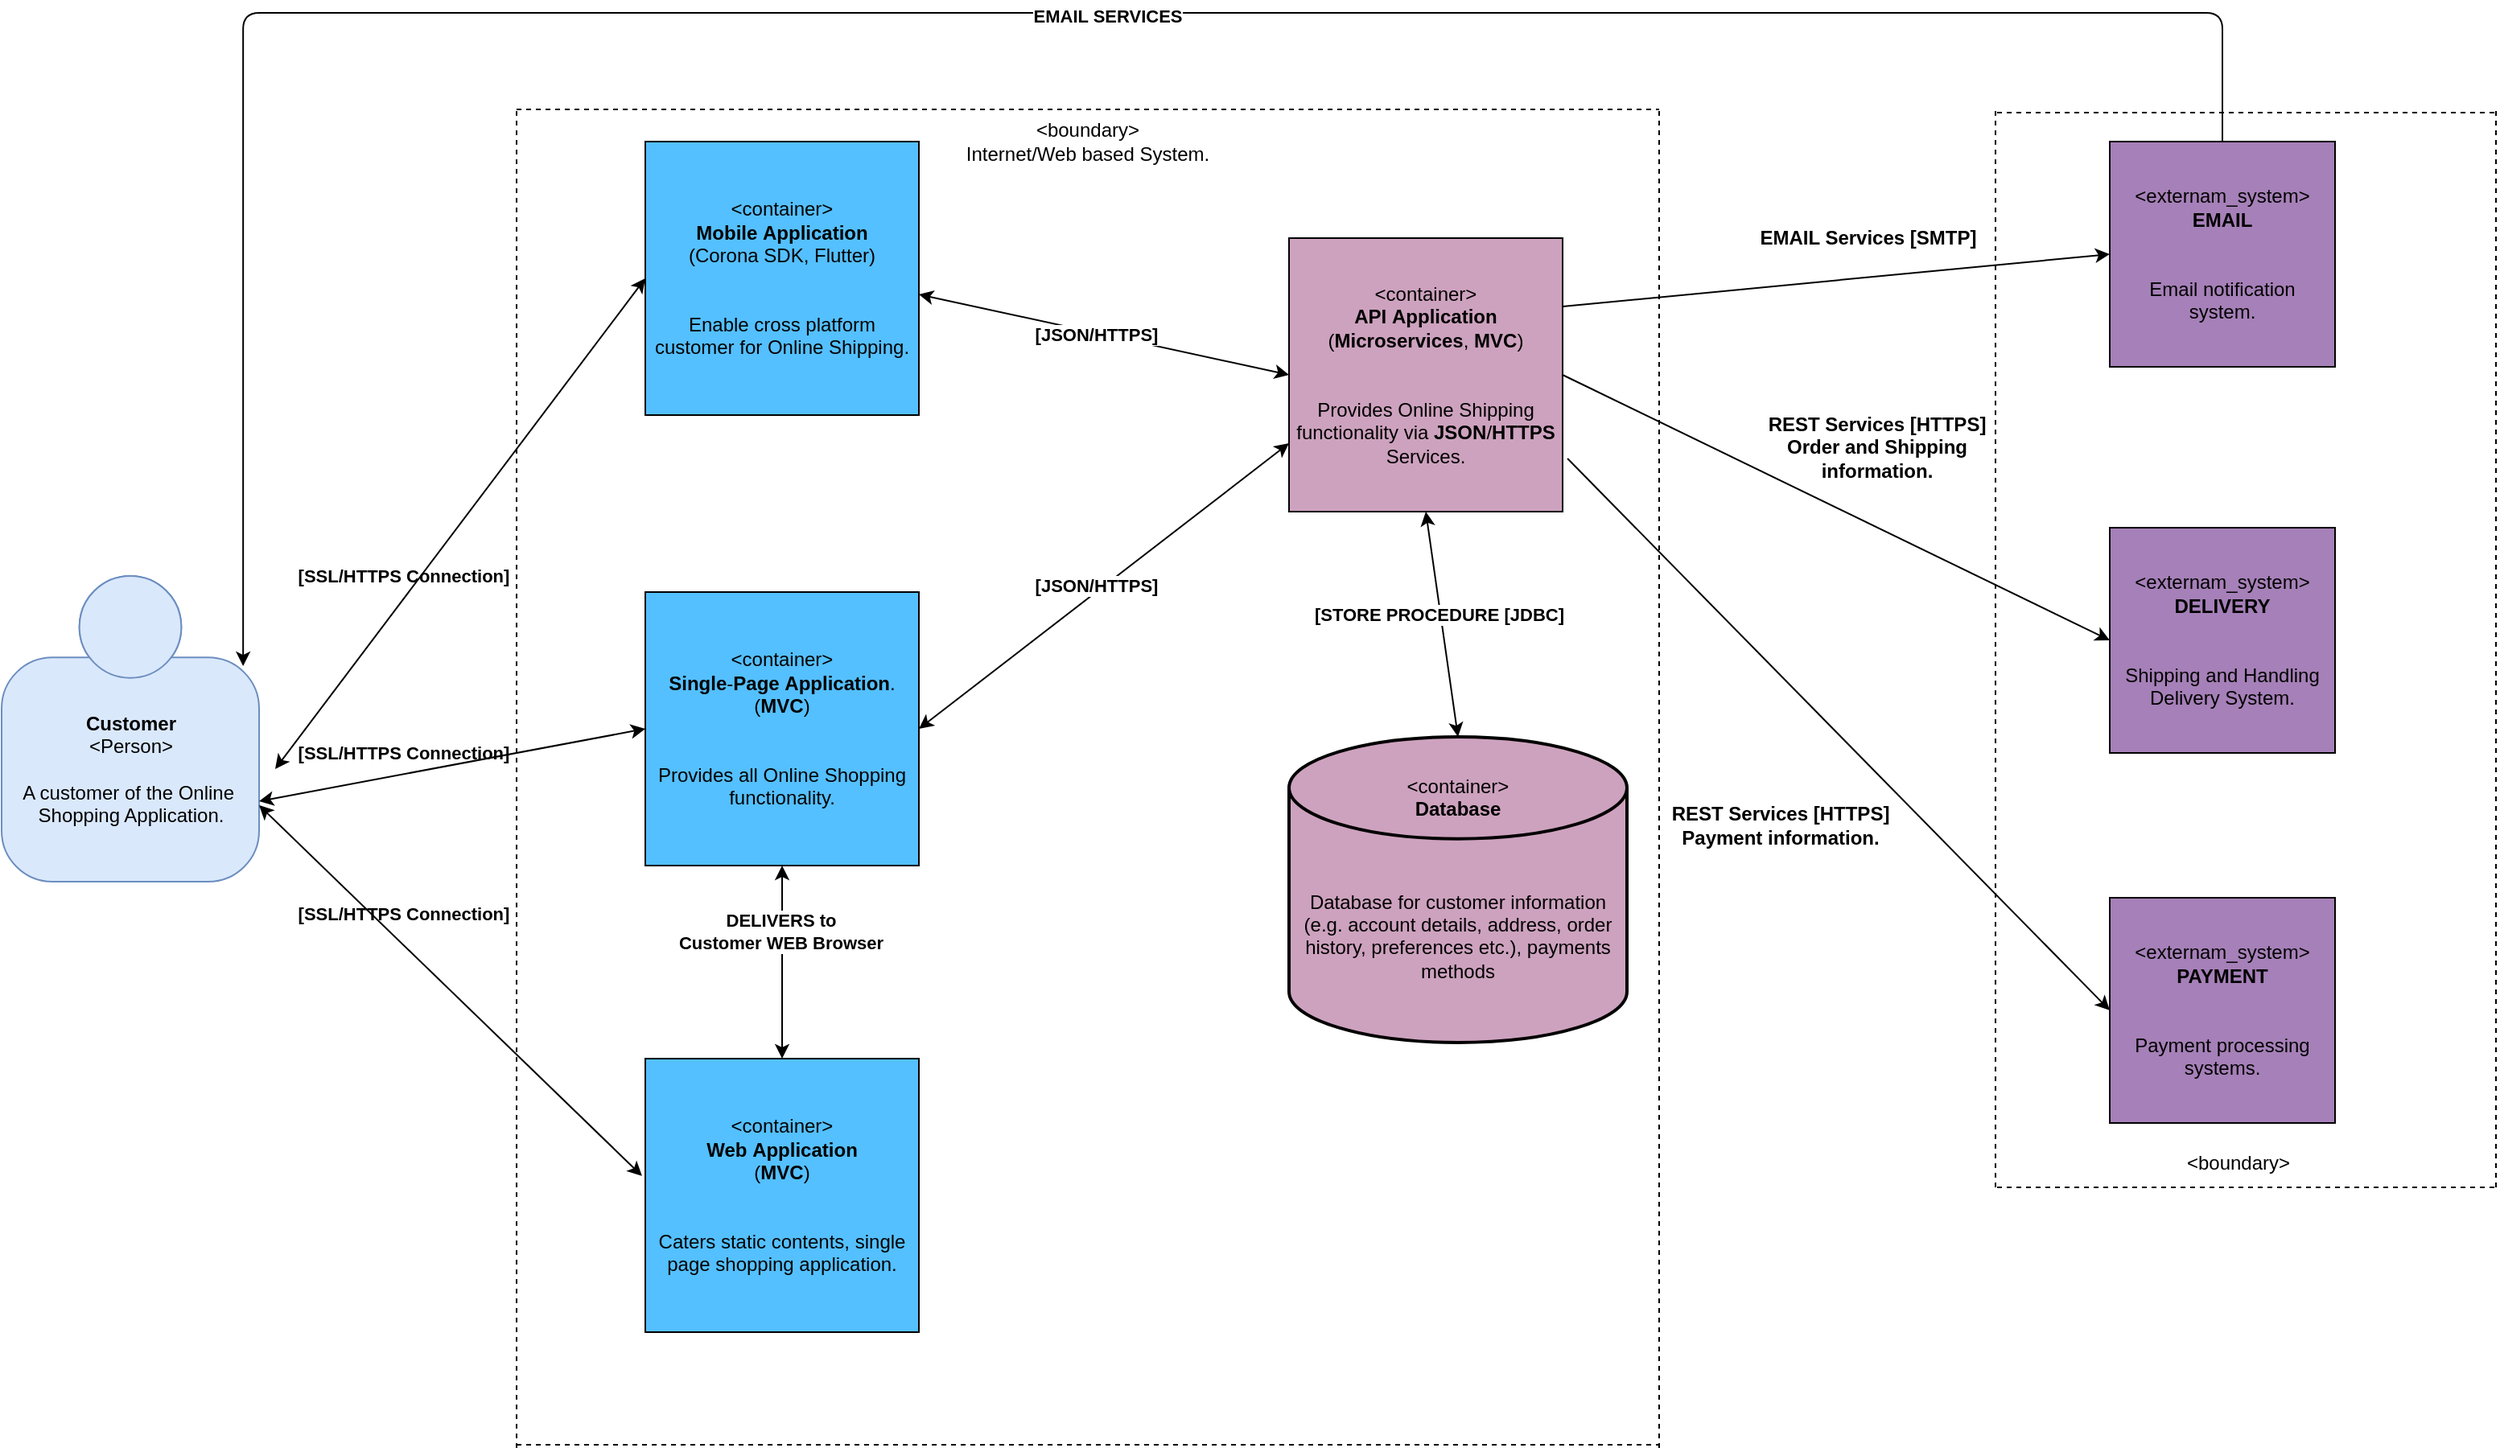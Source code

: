 <mxfile version="12.9.11" type="github">
  <diagram id="ya9JxQTmI9gUbMEc43uu" name="Page-1">
    <mxGraphModel dx="2493" dy="1848" grid="1" gridSize="10" guides="1" tooltips="1" connect="1" arrows="1" fold="1" page="1" pageScale="1" pageWidth="827" pageHeight="1169" math="0" shadow="0">
      <root>
        <mxCell id="0" />
        <mxCell id="1" parent="0" />
        <mxCell id="LUaGuVtECoRtNskbtan6-1" value="&lt;b&gt;Customer&lt;/b&gt;&lt;div&gt;&amp;lt;Person&amp;gt;&lt;/div&gt;&lt;br&gt;&lt;div&gt;A customer of the Online&amp;nbsp;&lt;/div&gt;&lt;div&gt;Shopping Application.&lt;/div&gt;" style="html=1;dashed=0;whitespace=wrap;fillColor=#DAE8FC;strokeColor=#6C8EBF;shape=mxgraph.c4.person;align=center;points=[[0.5,0,0],[1,0.5,0],[1,0.75,0],[0.75,1,0],[0.5,1,0],[0.25,1,0],[0,0.75,0],[0,0.5,0]];" parent="1" vertex="1">
          <mxGeometry x="-800" y="300" width="160" height="190" as="geometry" />
        </mxCell>
        <mxCell id="LUaGuVtECoRtNskbtan6-2" value="&amp;lt;externam_system&amp;gt;&lt;br&gt;&lt;b&gt;EMAIL&lt;/b&gt;&lt;br&gt;&lt;br&gt;&lt;br&gt;Email notification &lt;br&gt;system." style="whiteSpace=wrap;html=1;aspect=fixed;fillColor=#A680B8;" parent="1" vertex="1">
          <mxGeometry x="510" y="30" width="140" height="140" as="geometry" />
        </mxCell>
        <mxCell id="LUaGuVtECoRtNskbtan6-5" value="&amp;lt;externam_system&amp;gt;&lt;br&gt;&lt;b&gt;DELIVERY&lt;/b&gt;&lt;br&gt;&lt;br&gt;&lt;br&gt;Shipping and Handling Delivery System." style="whiteSpace=wrap;html=1;aspect=fixed;fillColor=#A680B8;" parent="1" vertex="1">
          <mxGeometry x="510" y="270" width="140" height="140" as="geometry" />
        </mxCell>
        <mxCell id="LUaGuVtECoRtNskbtan6-6" value="&amp;lt;externam_system&amp;gt;&lt;br&gt;&lt;b&gt;PAYMENT&lt;/b&gt;&lt;br&gt;&lt;br&gt;&lt;br&gt;Payment processing systems." style="whiteSpace=wrap;html=1;aspect=fixed;fillColor=#A680B8;" parent="1" vertex="1">
          <mxGeometry x="510" y="500" width="140" height="140" as="geometry" />
        </mxCell>
        <mxCell id="LUaGuVtECoRtNskbtan6-8" value="&amp;lt;container&amp;gt;&lt;br&gt;&lt;b&gt;Web&lt;/b&gt; &lt;b&gt;Application&lt;/b&gt;&lt;br&gt;(&lt;b&gt;MVC&lt;/b&gt;)&lt;br&gt;&lt;br&gt;&lt;br&gt;Caters static contents, single page shopping application." style="whiteSpace=wrap;html=1;aspect=fixed;fillColor=#54C0FF;" parent="1" vertex="1">
          <mxGeometry x="-400" y="600" width="170" height="170" as="geometry" />
        </mxCell>
        <mxCell id="LUaGuVtECoRtNskbtan6-9" value="&amp;lt;container&amp;gt;&lt;br&gt;&lt;b&gt;Single&lt;/b&gt;-&lt;b&gt;Page&lt;/b&gt; &lt;b&gt;Application&lt;/b&gt;.&lt;br&gt;(&lt;b&gt;MVC&lt;/b&gt;)&lt;br&gt;&lt;br&gt;&lt;br&gt;Provides all Online Shopping functionality." style="whiteSpace=wrap;html=1;aspect=fixed;fillColor=#54C0FF;" parent="1" vertex="1">
          <mxGeometry x="-400" y="310" width="170" height="170" as="geometry" />
        </mxCell>
        <mxCell id="LUaGuVtECoRtNskbtan6-10" value="&amp;lt;container&amp;gt;&lt;br&gt;&lt;b&gt;Mobile&lt;/b&gt; &lt;b&gt;Application&lt;/b&gt;&lt;br&gt;(Corona SDK, Flutter)&lt;br&gt;&lt;br&gt;&lt;br&gt;Enable cross platform customer for Online Shipping." style="whiteSpace=wrap;html=1;aspect=fixed;fillColor=#54C0FF;" parent="1" vertex="1">
          <mxGeometry x="-400" y="30" width="170" height="170" as="geometry" />
        </mxCell>
        <mxCell id="LUaGuVtECoRtNskbtan6-11" value="&amp;lt;container&amp;gt;&lt;br&gt;&lt;b&gt;Database&lt;/b&gt;&lt;br&gt;&lt;br&gt;&lt;br&gt;&lt;br&gt;Database for customer information (e.g. account details, address, order history, preferences etc.), payments methods&lt;br&gt;&lt;br&gt;" style="strokeWidth=2;html=1;shape=mxgraph.flowchart.database;whiteSpace=wrap;fillColor=#CDA2BE;" parent="1" vertex="1">
          <mxGeometry y="400" width="210" height="190" as="geometry" />
        </mxCell>
        <mxCell id="LUaGuVtECoRtNskbtan6-13" value="&amp;lt;container&amp;gt;&lt;br&gt;&lt;b&gt;API&lt;/b&gt; &lt;b&gt;Application&lt;/b&gt;&lt;br&gt;(&lt;b&gt;Microservices&lt;/b&gt;, &lt;b&gt;MVC&lt;/b&gt;)&lt;br&gt;&lt;br&gt;&lt;br&gt;Provides Online Shipping functionality via &lt;b&gt;JSON&lt;/b&gt;/&lt;b&gt;HTTPS&lt;/b&gt; Services." style="whiteSpace=wrap;html=1;aspect=fixed;fillColor=#CDA2BE;" parent="1" vertex="1">
          <mxGeometry y="90" width="170" height="170" as="geometry" />
        </mxCell>
        <mxCell id="LUaGuVtECoRtNskbtan6-14" value="" style="endArrow=none;dashed=1;html=1;" parent="1" edge="1">
          <mxGeometry width="50" height="50" relative="1" as="geometry">
            <mxPoint x="439" y="680" as="sourcePoint" />
            <mxPoint x="439" y="10" as="targetPoint" />
          </mxGeometry>
        </mxCell>
        <mxCell id="LUaGuVtECoRtNskbtan6-15" value="" style="endArrow=none;dashed=1;html=1;" parent="1" edge="1">
          <mxGeometry width="50" height="50" relative="1" as="geometry">
            <mxPoint x="440" y="12" as="sourcePoint" />
            <mxPoint x="750" y="12" as="targetPoint" />
          </mxGeometry>
        </mxCell>
        <mxCell id="LUaGuVtECoRtNskbtan6-16" value="" style="endArrow=none;dashed=1;html=1;" parent="1" edge="1">
          <mxGeometry width="50" height="50" relative="1" as="geometry">
            <mxPoint x="750" y="680" as="sourcePoint" />
            <mxPoint x="750" y="10" as="targetPoint" />
          </mxGeometry>
        </mxCell>
        <mxCell id="LUaGuVtECoRtNskbtan6-17" value="" style="endArrow=none;dashed=1;html=1;" parent="1" edge="1">
          <mxGeometry width="50" height="50" relative="1" as="geometry">
            <mxPoint x="440" y="680" as="sourcePoint" />
            <mxPoint x="750" y="680" as="targetPoint" />
          </mxGeometry>
        </mxCell>
        <mxCell id="LUaGuVtECoRtNskbtan6-18" value="&amp;lt;boundary&amp;gt;" style="text;html=1;strokeColor=none;fillColor=none;align=center;verticalAlign=middle;whiteSpace=wrap;rounded=0;rotation=0;" parent="1" vertex="1">
          <mxGeometry x="540" y="650" width="100" height="30" as="geometry" />
        </mxCell>
        <mxCell id="LUaGuVtECoRtNskbtan6-19" value="" style="endArrow=none;dashed=1;html=1;" parent="1" edge="1">
          <mxGeometry width="50" height="50" relative="1" as="geometry">
            <mxPoint x="-480" y="842" as="sourcePoint" />
            <mxPoint x="-480" y="10" as="targetPoint" />
          </mxGeometry>
        </mxCell>
        <mxCell id="LUaGuVtECoRtNskbtan6-20" value="" style="endArrow=none;dashed=1;html=1;" parent="1" edge="1">
          <mxGeometry width="50" height="50" relative="1" as="geometry">
            <mxPoint x="230" y="842" as="sourcePoint" />
            <mxPoint x="230" y="10" as="targetPoint" />
          </mxGeometry>
        </mxCell>
        <mxCell id="LUaGuVtECoRtNskbtan6-21" value="" style="endArrow=none;dashed=1;html=1;" parent="1" edge="1">
          <mxGeometry width="50" height="50" relative="1" as="geometry">
            <mxPoint x="-480" y="840" as="sourcePoint" />
            <mxPoint x="230" y="840" as="targetPoint" />
          </mxGeometry>
        </mxCell>
        <mxCell id="LUaGuVtECoRtNskbtan6-22" value="" style="endArrow=none;dashed=1;html=1;" parent="1" edge="1">
          <mxGeometry width="50" height="50" relative="1" as="geometry">
            <mxPoint x="-480" y="10" as="sourcePoint" />
            <mxPoint x="230" y="10" as="targetPoint" />
          </mxGeometry>
        </mxCell>
        <mxCell id="LUaGuVtECoRtNskbtan6-23" value="&amp;lt;boundary&amp;gt;&lt;br&gt;Internet/Web based System." style="text;html=1;strokeColor=none;fillColor=none;align=center;verticalAlign=middle;whiteSpace=wrap;rounded=0;" parent="1" vertex="1">
          <mxGeometry x="-210" y="10" width="170" height="40" as="geometry" />
        </mxCell>
        <mxCell id="LUaGuVtECoRtNskbtan6-29" value="" style="endArrow=classic;startArrow=classic;html=1;exitX=1;exitY=0.75;exitDx=0;exitDy=0;exitPerimeter=0;entryX=-0.012;entryY=0.429;entryDx=0;entryDy=0;entryPerimeter=0;" parent="1" source="LUaGuVtECoRtNskbtan6-1" target="LUaGuVtECoRtNskbtan6-8" edge="1">
          <mxGeometry width="50" height="50" relative="1" as="geometry">
            <mxPoint x="-680" y="610" as="sourcePoint" />
            <mxPoint x="-630" y="560" as="targetPoint" />
          </mxGeometry>
        </mxCell>
        <mxCell id="LUaGuVtECoRtNskbtan6-30" value="" style="endArrow=classic;startArrow=classic;html=1;entryX=0;entryY=0.5;entryDx=0;entryDy=0;" parent="1" target="LUaGuVtECoRtNskbtan6-9" edge="1">
          <mxGeometry width="50" height="50" relative="1" as="geometry">
            <mxPoint x="-640" y="440" as="sourcePoint" />
            <mxPoint x="-570" y="400" as="targetPoint" />
          </mxGeometry>
        </mxCell>
        <mxCell id="LUaGuVtECoRtNskbtan6-31" value="" style="endArrow=classic;startArrow=classic;html=1;entryX=0;entryY=0.5;entryDx=0;entryDy=0;" parent="1" target="LUaGuVtECoRtNskbtan6-10" edge="1">
          <mxGeometry width="50" height="50" relative="1" as="geometry">
            <mxPoint x="-630" y="420" as="sourcePoint" />
            <mxPoint x="-410" y="130" as="targetPoint" />
          </mxGeometry>
        </mxCell>
        <mxCell id="LUaGuVtECoRtNskbtan6-36" value="&lt;meta charset=&quot;utf-8&quot;&gt;&lt;b style=&quot;font-family: Helvetica; font-size: 11px; font-style: normal; font-variant-ligatures: normal; font-variant-caps: normal; letter-spacing: normal; orphans: 2; text-align: center; text-indent: 0px; text-transform: none; widows: 2; word-spacing: 0px; -webkit-text-stroke-width: 0px; text-decoration-style: initial; text-decoration-color: initial;&quot;&gt;[SSL/HTTPS Connection]&lt;/b&gt;" style="text;html=1;strokeColor=none;fillColor=none;align=center;verticalAlign=middle;whiteSpace=wrap;rounded=0;" parent="1" vertex="1">
          <mxGeometry x="-620" y="290" width="140" height="20" as="geometry" />
        </mxCell>
        <mxCell id="LUaGuVtECoRtNskbtan6-37" value="" style="endArrow=classic;startArrow=classic;html=1;entryX=0;entryY=0.5;entryDx=0;entryDy=0;" parent="1" target="LUaGuVtECoRtNskbtan6-13" edge="1">
          <mxGeometry width="50" height="50" relative="1" as="geometry">
            <mxPoint x="-230" y="125" as="sourcePoint" />
            <mxPoint x="-180" y="75" as="targetPoint" />
          </mxGeometry>
        </mxCell>
        <mxCell id="LUaGuVtECoRtNskbtan6-39" value="&lt;b&gt;[JSON/HTTPS]&lt;/b&gt;" style="edgeLabel;html=1;align=center;verticalAlign=middle;resizable=0;points=[];rotation=0;" parent="LUaGuVtECoRtNskbtan6-37" vertex="1" connectable="0">
          <mxGeometry x="-0.217" relative="1" as="geometry">
            <mxPoint x="20.1" y="5.46" as="offset" />
          </mxGeometry>
        </mxCell>
        <mxCell id="LUaGuVtECoRtNskbtan6-38" value="" style="endArrow=classic;startArrow=classic;html=1;exitX=1;exitY=0.5;exitDx=0;exitDy=0;entryX=0;entryY=0.75;entryDx=0;entryDy=0;" parent="1" source="LUaGuVtECoRtNskbtan6-9" target="LUaGuVtECoRtNskbtan6-13" edge="1">
          <mxGeometry width="50" height="50" relative="1" as="geometry">
            <mxPoint x="-220" y="410" as="sourcePoint" />
            <mxPoint x="-170" y="360" as="targetPoint" />
          </mxGeometry>
        </mxCell>
        <mxCell id="LUaGuVtECoRtNskbtan6-40" value="&lt;b&gt;[JSON/HTTPS]&lt;/b&gt;" style="edgeLabel;html=1;align=center;verticalAlign=middle;resizable=0;points=[];rotation=0;" parent="1" vertex="1" connectable="0">
          <mxGeometry x="-150.0" y="320.004" as="geometry">
            <mxPoint x="30.1" y="-14.54" as="offset" />
          </mxGeometry>
        </mxCell>
        <mxCell id="LUaGuVtECoRtNskbtan6-41" value="&lt;meta charset=&quot;utf-8&quot;&gt;&lt;b style=&quot;font-family: Helvetica; font-size: 11px; font-style: normal; font-variant-ligatures: normal; font-variant-caps: normal; letter-spacing: normal; orphans: 2; text-align: center; text-indent: 0px; text-transform: none; widows: 2; word-spacing: 0px; -webkit-text-stroke-width: 0px; text-decoration-style: initial; text-decoration-color: initial;&quot;&gt;[SSL/HTTPS Connection]&lt;/b&gt;" style="text;html=1;strokeColor=none;fillColor=none;align=center;verticalAlign=middle;whiteSpace=wrap;rounded=0;" parent="1" vertex="1">
          <mxGeometry x="-620" y="400" width="140" height="20" as="geometry" />
        </mxCell>
        <mxCell id="LUaGuVtECoRtNskbtan6-45" value="&lt;meta charset=&quot;utf-8&quot;&gt;&lt;b style=&quot;font-family: Helvetica; font-size: 11px; font-style: normal; font-variant-ligatures: normal; font-variant-caps: normal; letter-spacing: normal; orphans: 2; text-align: center; text-indent: 0px; text-transform: none; widows: 2; word-spacing: 0px; -webkit-text-stroke-width: 0px; text-decoration-style: initial; text-decoration-color: initial;&quot;&gt;[SSL/HTTPS Connection]&lt;/b&gt;" style="text;html=1;strokeColor=none;fillColor=none;align=center;verticalAlign=middle;whiteSpace=wrap;rounded=0;" parent="1" vertex="1">
          <mxGeometry x="-620" y="500" width="140" height="20" as="geometry" />
        </mxCell>
        <mxCell id="LUaGuVtECoRtNskbtan6-46" value="" style="endArrow=classic;startArrow=classic;html=1;entryX=0.5;entryY=0;entryDx=0;entryDy=0;entryPerimeter=0;exitX=0.5;exitY=1;exitDx=0;exitDy=0;" parent="1" source="LUaGuVtECoRtNskbtan6-13" target="LUaGuVtECoRtNskbtan6-11" edge="1">
          <mxGeometry width="50" height="50" relative="1" as="geometry">
            <mxPoint x="-230" y="720" as="sourcePoint" />
            <mxPoint x="-180" y="670" as="targetPoint" />
          </mxGeometry>
        </mxCell>
        <mxCell id="LUaGuVtECoRtNskbtan6-47" value="&lt;b&gt;[STORE PROCEDURE [JDBC]&lt;/b&gt;" style="edgeLabel;html=1;align=center;verticalAlign=middle;resizable=0;points=[];" parent="LUaGuVtECoRtNskbtan6-46" vertex="1" connectable="0">
          <mxGeometry x="-0.086" y="-1" relative="1" as="geometry">
            <mxPoint as="offset" />
          </mxGeometry>
        </mxCell>
        <mxCell id="LUaGuVtECoRtNskbtan6-48" value="" style="endArrow=classic;html=1;entryX=0;entryY=0.5;entryDx=0;entryDy=0;exitX=1;exitY=0.25;exitDx=0;exitDy=0;" parent="1" source="LUaGuVtECoRtNskbtan6-13" target="LUaGuVtECoRtNskbtan6-2" edge="1">
          <mxGeometry width="50" height="50" relative="1" as="geometry">
            <mxPoint x="170" y="190" as="sourcePoint" />
            <mxPoint x="220" y="140" as="targetPoint" />
          </mxGeometry>
        </mxCell>
        <mxCell id="LUaGuVtECoRtNskbtan6-49" value="" style="endArrow=classic;html=1;exitX=1;exitY=0.5;exitDx=0;exitDy=0;entryX=0;entryY=0.5;entryDx=0;entryDy=0;" parent="1" source="LUaGuVtECoRtNskbtan6-13" target="LUaGuVtECoRtNskbtan6-5" edge="1">
          <mxGeometry width="50" height="50" relative="1" as="geometry">
            <mxPoint x="200" y="210" as="sourcePoint" />
            <mxPoint x="250" y="160" as="targetPoint" />
          </mxGeometry>
        </mxCell>
        <mxCell id="LUaGuVtECoRtNskbtan6-50" value="" style="endArrow=classic;html=1;entryX=0;entryY=0.5;entryDx=0;entryDy=0;exitX=1.018;exitY=0.806;exitDx=0;exitDy=0;exitPerimeter=0;" parent="1" source="LUaGuVtECoRtNskbtan6-13" target="LUaGuVtECoRtNskbtan6-6" edge="1">
          <mxGeometry width="50" height="50" relative="1" as="geometry">
            <mxPoint x="170" y="260" as="sourcePoint" />
            <mxPoint x="220" y="210" as="targetPoint" />
          </mxGeometry>
        </mxCell>
        <mxCell id="LUaGuVtECoRtNskbtan6-51" value="&lt;b&gt;REST Services [HTTPS]&lt;br&gt;Order and Shipping &lt;br&gt;information.&lt;br&gt;&lt;/b&gt;" style="text;html=1;align=center;verticalAlign=middle;resizable=0;points=[];autosize=1;" parent="1" vertex="1">
          <mxGeometry x="290" y="195" width="150" height="50" as="geometry" />
        </mxCell>
        <mxCell id="LUaGuVtECoRtNskbtan6-52" value="&lt;b&gt;EMAIL Services [SMTP]&lt;/b&gt;" style="text;html=1;strokeColor=none;fillColor=none;align=center;verticalAlign=middle;whiteSpace=wrap;rounded=0;" parent="1" vertex="1">
          <mxGeometry x="290" y="80" width="140" height="20" as="geometry" />
        </mxCell>
        <mxCell id="LUaGuVtECoRtNskbtan6-53" value="&lt;b&gt;REST Services [HTTPS]&lt;br&gt;Payment information.&lt;br&gt;&lt;/b&gt;" style="text;html=1;align=center;verticalAlign=middle;resizable=0;points=[];autosize=1;" parent="1" vertex="1">
          <mxGeometry x="230" y="440" width="150" height="30" as="geometry" />
        </mxCell>
        <mxCell id="LUaGuVtECoRtNskbtan6-55" value="" style="edgeStyle=elbowEdgeStyle;elbow=horizontal;endArrow=classic;html=1;entryX=0.938;entryY=0.295;entryDx=0;entryDy=0;entryPerimeter=0;exitX=0.5;exitY=0;exitDx=0;exitDy=0;" parent="1" source="LUaGuVtECoRtNskbtan6-2" target="LUaGuVtECoRtNskbtan6-1" edge="1">
          <mxGeometry width="50" height="50" relative="1" as="geometry">
            <mxPoint x="-650" y="210" as="sourcePoint" />
            <mxPoint x="-600" y="160" as="targetPoint" />
            <Array as="points">
              <mxPoint x="-250" y="-50" />
            </Array>
          </mxGeometry>
        </mxCell>
        <mxCell id="LUaGuVtECoRtNskbtan6-56" value="&lt;b&gt;EMAIL SERVICES&lt;/b&gt;" style="edgeLabel;html=1;align=center;verticalAlign=middle;resizable=0;points=[];" parent="LUaGuVtECoRtNskbtan6-55" vertex="1" connectable="0">
          <mxGeometry x="-0.099" y="2" relative="1" as="geometry">
            <mxPoint as="offset" />
          </mxGeometry>
        </mxCell>
        <mxCell id="LUaGuVtECoRtNskbtan6-57" value="" style="endArrow=classic;startArrow=classic;html=1;exitX=0.5;exitY=0;exitDx=0;exitDy=0;entryX=0.5;entryY=1;entryDx=0;entryDy=0;" parent="1" source="LUaGuVtECoRtNskbtan6-8" target="LUaGuVtECoRtNskbtan6-9" edge="1">
          <mxGeometry width="50" height="50" relative="1" as="geometry">
            <mxPoint x="-350" y="520" as="sourcePoint" />
            <mxPoint x="-300" y="470" as="targetPoint" />
          </mxGeometry>
        </mxCell>
        <mxCell id="LUaGuVtECoRtNskbtan6-58" value="&lt;b&gt;DELIVERS to&lt;br&gt;Customer WEB Browser&lt;/b&gt;" style="edgeLabel;html=1;align=center;verticalAlign=middle;resizable=0;points=[];" parent="LUaGuVtECoRtNskbtan6-57" vertex="1" connectable="0">
          <mxGeometry x="0.317" y="1" relative="1" as="geometry">
            <mxPoint as="offset" />
          </mxGeometry>
        </mxCell>
      </root>
    </mxGraphModel>
  </diagram>
</mxfile>

